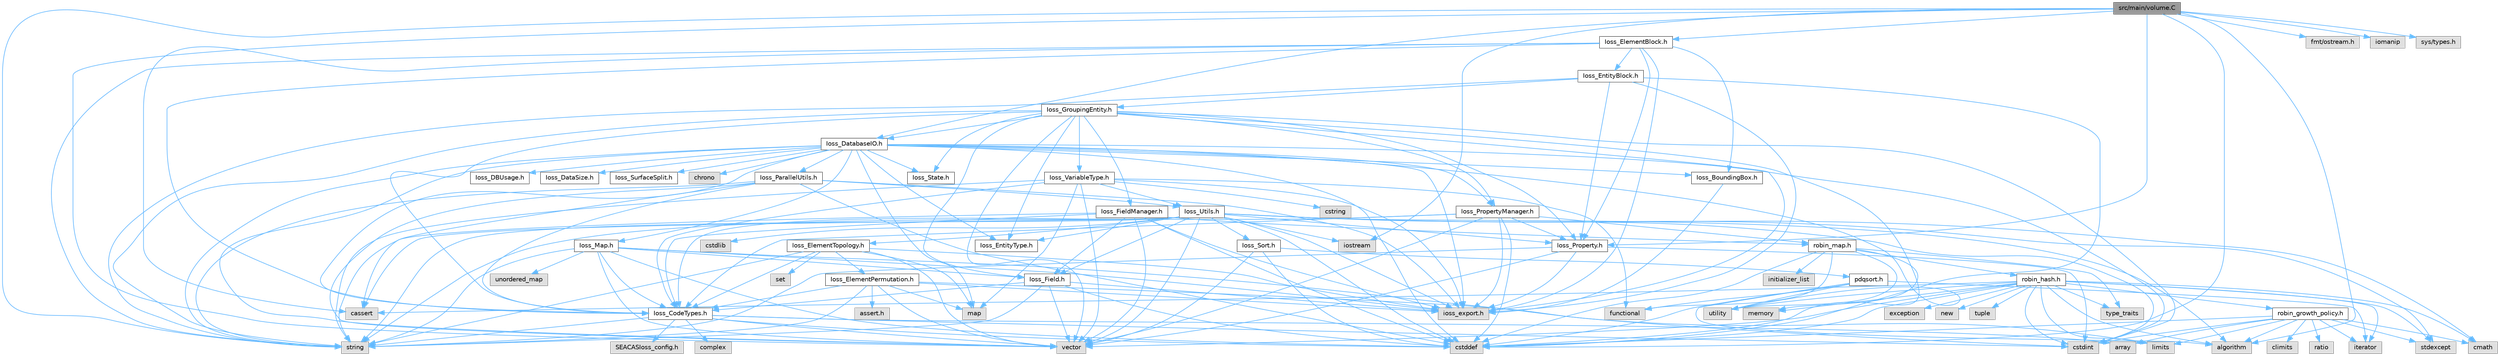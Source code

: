 digraph "src/main/volume.C"
{
 // INTERACTIVE_SVG=YES
 // LATEX_PDF_SIZE
  bgcolor="transparent";
  edge [fontname=Helvetica,fontsize=10,labelfontname=Helvetica,labelfontsize=10];
  node [fontname=Helvetica,fontsize=10,shape=box,height=0.2,width=0.4];
  Node1 [id="Node000001",label="src/main/volume.C",height=0.2,width=0.4,color="gray40", fillcolor="grey60", style="filled", fontcolor="black",tooltip=" "];
  Node1 -> Node2 [id="edge1_Node000001_Node000002",color="steelblue1",style="solid",tooltip=" "];
  Node2 [id="Node000002",label="Ioss_DatabaseIO.h",height=0.2,width=0.4,color="grey40", fillcolor="white", style="filled",URL="$Ioss__DatabaseIO_8h.html",tooltip=" "];
  Node2 -> Node3 [id="edge2_Node000002_Node000003",color="steelblue1",style="solid",tooltip=" "];
  Node3 [id="Node000003",label="ioss_export.h",height=0.2,width=0.4,color="grey60", fillcolor="#E0E0E0", style="filled",tooltip=" "];
  Node2 -> Node4 [id="edge3_Node000002_Node000004",color="steelblue1",style="solid",tooltip=" "];
  Node4 [id="Node000004",label="Ioss_BoundingBox.h",height=0.2,width=0.4,color="grey40", fillcolor="white", style="filled",URL="$Ioss__BoundingBox_8h.html",tooltip=" "];
  Node4 -> Node3 [id="edge4_Node000004_Node000003",color="steelblue1",style="solid",tooltip=" "];
  Node2 -> Node5 [id="edge5_Node000002_Node000005",color="steelblue1",style="solid",tooltip=" "];
  Node5 [id="Node000005",label="Ioss_CodeTypes.h",height=0.2,width=0.4,color="grey40", fillcolor="white", style="filled",URL="$Ioss__CodeTypes_8h.html",tooltip=" "];
  Node5 -> Node6 [id="edge6_Node000005_Node000006",color="steelblue1",style="solid",tooltip=" "];
  Node6 [id="Node000006",label="array",height=0.2,width=0.4,color="grey60", fillcolor="#E0E0E0", style="filled",tooltip=" "];
  Node5 -> Node7 [id="edge7_Node000005_Node000007",color="steelblue1",style="solid",tooltip=" "];
  Node7 [id="Node000007",label="cstddef",height=0.2,width=0.4,color="grey60", fillcolor="#E0E0E0", style="filled",tooltip=" "];
  Node5 -> Node8 [id="edge8_Node000005_Node000008",color="steelblue1",style="solid",tooltip=" "];
  Node8 [id="Node000008",label="cstdint",height=0.2,width=0.4,color="grey60", fillcolor="#E0E0E0", style="filled",tooltip=" "];
  Node5 -> Node9 [id="edge9_Node000005_Node000009",color="steelblue1",style="solid",tooltip=" "];
  Node9 [id="Node000009",label="string",height=0.2,width=0.4,color="grey60", fillcolor="#E0E0E0", style="filled",tooltip=" "];
  Node5 -> Node10 [id="edge10_Node000005_Node000010",color="steelblue1",style="solid",tooltip=" "];
  Node10 [id="Node000010",label="vector",height=0.2,width=0.4,color="grey60", fillcolor="#E0E0E0", style="filled",tooltip=" "];
  Node5 -> Node11 [id="edge11_Node000005_Node000011",color="steelblue1",style="solid",tooltip=" "];
  Node11 [id="Node000011",label="SEACASIoss_config.h",height=0.2,width=0.4,color="grey60", fillcolor="#E0E0E0", style="filled",tooltip=" "];
  Node5 -> Node12 [id="edge12_Node000005_Node000012",color="steelblue1",style="solid",tooltip=" "];
  Node12 [id="Node000012",label="complex",height=0.2,width=0.4,color="grey60", fillcolor="#E0E0E0", style="filled",tooltip=" "];
  Node2 -> Node13 [id="edge13_Node000002_Node000013",color="steelblue1",style="solid",tooltip=" "];
  Node13 [id="Node000013",label="Ioss_DBUsage.h",height=0.2,width=0.4,color="grey40", fillcolor="white", style="filled",URL="$Ioss__DBUsage_8h.html",tooltip=" "];
  Node2 -> Node14 [id="edge14_Node000002_Node000014",color="steelblue1",style="solid",tooltip=" "];
  Node14 [id="Node000014",label="Ioss_DataSize.h",height=0.2,width=0.4,color="grey40", fillcolor="white", style="filled",URL="$Ioss__DataSize_8h.html",tooltip=" "];
  Node2 -> Node15 [id="edge15_Node000002_Node000015",color="steelblue1",style="solid",tooltip=" "];
  Node15 [id="Node000015",label="Ioss_EntityType.h",height=0.2,width=0.4,color="grey40", fillcolor="white", style="filled",URL="$Ioss__EntityType_8h.html",tooltip=" "];
  Node2 -> Node16 [id="edge16_Node000002_Node000016",color="steelblue1",style="solid",tooltip=" "];
  Node16 [id="Node000016",label="Ioss_Map.h",height=0.2,width=0.4,color="grey40", fillcolor="white", style="filled",URL="$Ioss__Map_8h.html",tooltip=" "];
  Node16 -> Node3 [id="edge17_Node000016_Node000003",color="steelblue1",style="solid",tooltip=" "];
  Node16 -> Node5 [id="edge18_Node000016_Node000005",color="steelblue1",style="solid",tooltip=" "];
  Node16 -> Node17 [id="edge19_Node000016_Node000017",color="steelblue1",style="solid",tooltip=" "];
  Node17 [id="Node000017",label="Ioss_Field.h",height=0.2,width=0.4,color="grey40", fillcolor="white", style="filled",URL="$Ioss__Field_8h.html",tooltip=" "];
  Node17 -> Node3 [id="edge20_Node000017_Node000003",color="steelblue1",style="solid",tooltip=" "];
  Node17 -> Node5 [id="edge21_Node000017_Node000005",color="steelblue1",style="solid",tooltip=" "];
  Node17 -> Node7 [id="edge22_Node000017_Node000007",color="steelblue1",style="solid",tooltip=" "];
  Node17 -> Node9 [id="edge23_Node000017_Node000009",color="steelblue1",style="solid",tooltip=" "];
  Node17 -> Node10 [id="edge24_Node000017_Node000010",color="steelblue1",style="solid",tooltip=" "];
  Node16 -> Node7 [id="edge25_Node000016_Node000007",color="steelblue1",style="solid",tooltip=" "];
  Node16 -> Node8 [id="edge26_Node000016_Node000008",color="steelblue1",style="solid",tooltip=" "];
  Node16 -> Node9 [id="edge27_Node000016_Node000009",color="steelblue1",style="solid",tooltip=" "];
  Node16 -> Node10 [id="edge28_Node000016_Node000010",color="steelblue1",style="solid",tooltip=" "];
  Node16 -> Node18 [id="edge29_Node000016_Node000018",color="steelblue1",style="solid",tooltip=" "];
  Node18 [id="Node000018",label="unordered_map",height=0.2,width=0.4,color="grey60", fillcolor="#E0E0E0", style="filled",tooltip=" "];
  Node2 -> Node19 [id="edge30_Node000002_Node000019",color="steelblue1",style="solid",tooltip=" "];
  Node19 [id="Node000019",label="Ioss_ParallelUtils.h",height=0.2,width=0.4,color="grey40", fillcolor="white", style="filled",URL="$Ioss__ParallelUtils_8h.html",tooltip=" "];
  Node19 -> Node3 [id="edge31_Node000019_Node000003",color="steelblue1",style="solid",tooltip=" "];
  Node19 -> Node5 [id="edge32_Node000019_Node000005",color="steelblue1",style="solid",tooltip=" "];
  Node19 -> Node20 [id="edge33_Node000019_Node000020",color="steelblue1",style="solid",tooltip=" "];
  Node20 [id="Node000020",label="Ioss_Utils.h",height=0.2,width=0.4,color="grey40", fillcolor="white", style="filled",URL="$Ioss__Utils_8h.html",tooltip=" "];
  Node20 -> Node3 [id="edge34_Node000020_Node000003",color="steelblue1",style="solid",tooltip=" "];
  Node20 -> Node5 [id="edge35_Node000020_Node000005",color="steelblue1",style="solid",tooltip=" "];
  Node20 -> Node21 [id="edge36_Node000020_Node000021",color="steelblue1",style="solid",tooltip=" "];
  Node21 [id="Node000021",label="Ioss_ElementTopology.h",height=0.2,width=0.4,color="grey40", fillcolor="white", style="filled",URL="$Ioss__ElementTopology_8h.html",tooltip=" "];
  Node21 -> Node3 [id="edge37_Node000021_Node000003",color="steelblue1",style="solid",tooltip=" "];
  Node21 -> Node5 [id="edge38_Node000021_Node000005",color="steelblue1",style="solid",tooltip=" "];
  Node21 -> Node22 [id="edge39_Node000021_Node000022",color="steelblue1",style="solid",tooltip=" "];
  Node22 [id="Node000022",label="Ioss_ElementPermutation.h",height=0.2,width=0.4,color="grey40", fillcolor="white", style="filled",URL="$Ioss__ElementPermutation_8h.html",tooltip=" "];
  Node22 -> Node3 [id="edge40_Node000022_Node000003",color="steelblue1",style="solid",tooltip=" "];
  Node22 -> Node5 [id="edge41_Node000022_Node000005",color="steelblue1",style="solid",tooltip=" "];
  Node22 -> Node23 [id="edge42_Node000022_Node000023",color="steelblue1",style="solid",tooltip=" "];
  Node23 [id="Node000023",label="assert.h",height=0.2,width=0.4,color="grey60", fillcolor="#E0E0E0", style="filled",tooltip=" "];
  Node22 -> Node24 [id="edge43_Node000022_Node000024",color="steelblue1",style="solid",tooltip=" "];
  Node24 [id="Node000024",label="limits",height=0.2,width=0.4,color="grey60", fillcolor="#E0E0E0", style="filled",tooltip=" "];
  Node22 -> Node25 [id="edge44_Node000022_Node000025",color="steelblue1",style="solid",tooltip=" "];
  Node25 [id="Node000025",label="map",height=0.2,width=0.4,color="grey60", fillcolor="#E0E0E0", style="filled",tooltip=" "];
  Node22 -> Node9 [id="edge45_Node000022_Node000009",color="steelblue1",style="solid",tooltip=" "];
  Node22 -> Node10 [id="edge46_Node000022_Node000010",color="steelblue1",style="solid",tooltip=" "];
  Node21 -> Node25 [id="edge47_Node000021_Node000025",color="steelblue1",style="solid",tooltip=" "];
  Node21 -> Node26 [id="edge48_Node000021_Node000026",color="steelblue1",style="solid",tooltip=" "];
  Node26 [id="Node000026",label="set",height=0.2,width=0.4,color="grey60", fillcolor="#E0E0E0", style="filled",tooltip=" "];
  Node21 -> Node9 [id="edge49_Node000021_Node000009",color="steelblue1",style="solid",tooltip=" "];
  Node21 -> Node10 [id="edge50_Node000021_Node000010",color="steelblue1",style="solid",tooltip=" "];
  Node20 -> Node15 [id="edge51_Node000020_Node000015",color="steelblue1",style="solid",tooltip=" "];
  Node20 -> Node17 [id="edge52_Node000020_Node000017",color="steelblue1",style="solid",tooltip=" "];
  Node20 -> Node27 [id="edge53_Node000020_Node000027",color="steelblue1",style="solid",tooltip=" "];
  Node27 [id="Node000027",label="Ioss_Property.h",height=0.2,width=0.4,color="grey40", fillcolor="white", style="filled",URL="$Ioss__Property_8h.html",tooltip=" "];
  Node27 -> Node3 [id="edge54_Node000027_Node000003",color="steelblue1",style="solid",tooltip=" "];
  Node27 -> Node8 [id="edge55_Node000027_Node000008",color="steelblue1",style="solid",tooltip=" "];
  Node27 -> Node9 [id="edge56_Node000027_Node000009",color="steelblue1",style="solid",tooltip=" "];
  Node27 -> Node10 [id="edge57_Node000027_Node000010",color="steelblue1",style="solid",tooltip=" "];
  Node20 -> Node28 [id="edge58_Node000020_Node000028",color="steelblue1",style="solid",tooltip=" "];
  Node28 [id="Node000028",label="Ioss_Sort.h",height=0.2,width=0.4,color="grey40", fillcolor="white", style="filled",URL="$Ioss__Sort_8h.html",tooltip=" "];
  Node28 -> Node29 [id="edge59_Node000028_Node000029",color="steelblue1",style="solid",tooltip=" "];
  Node29 [id="Node000029",label="pdqsort.h",height=0.2,width=0.4,color="grey40", fillcolor="white", style="filled",URL="$pdqsort_8h.html",tooltip=" "];
  Node29 -> Node30 [id="edge60_Node000029_Node000030",color="steelblue1",style="solid",tooltip=" "];
  Node30 [id="Node000030",label="algorithm",height=0.2,width=0.4,color="grey60", fillcolor="#E0E0E0", style="filled",tooltip=" "];
  Node29 -> Node7 [id="edge61_Node000029_Node000007",color="steelblue1",style="solid",tooltip=" "];
  Node29 -> Node31 [id="edge62_Node000029_Node000031",color="steelblue1",style="solid",tooltip=" "];
  Node31 [id="Node000031",label="functional",height=0.2,width=0.4,color="grey60", fillcolor="#E0E0E0", style="filled",tooltip=" "];
  Node29 -> Node32 [id="edge63_Node000029_Node000032",color="steelblue1",style="solid",tooltip=" "];
  Node32 [id="Node000032",label="iterator",height=0.2,width=0.4,color="grey60", fillcolor="#E0E0E0", style="filled",tooltip=" "];
  Node29 -> Node33 [id="edge64_Node000029_Node000033",color="steelblue1",style="solid",tooltip=" "];
  Node33 [id="Node000033",label="utility",height=0.2,width=0.4,color="grey60", fillcolor="#E0E0E0", style="filled",tooltip=" "];
  Node28 -> Node7 [id="edge65_Node000028_Node000007",color="steelblue1",style="solid",tooltip=" "];
  Node28 -> Node10 [id="edge66_Node000028_Node000010",color="steelblue1",style="solid",tooltip=" "];
  Node20 -> Node30 [id="edge67_Node000020_Node000030",color="steelblue1",style="solid",tooltip=" "];
  Node20 -> Node34 [id="edge68_Node000020_Node000034",color="steelblue1",style="solid",tooltip=" "];
  Node34 [id="Node000034",label="cassert",height=0.2,width=0.4,color="grey60", fillcolor="#E0E0E0", style="filled",tooltip=" "];
  Node20 -> Node35 [id="edge69_Node000020_Node000035",color="steelblue1",style="solid",tooltip=" "];
  Node35 [id="Node000035",label="cmath",height=0.2,width=0.4,color="grey60", fillcolor="#E0E0E0", style="filled",tooltip=" "];
  Node20 -> Node7 [id="edge70_Node000020_Node000007",color="steelblue1",style="solid",tooltip=" "];
  Node20 -> Node8 [id="edge71_Node000020_Node000008",color="steelblue1",style="solid",tooltip=" "];
  Node20 -> Node36 [id="edge72_Node000020_Node000036",color="steelblue1",style="solid",tooltip=" "];
  Node36 [id="Node000036",label="cstdlib",height=0.2,width=0.4,color="grey60", fillcolor="#E0E0E0", style="filled",tooltip=" "];
  Node20 -> Node37 [id="edge73_Node000020_Node000037",color="steelblue1",style="solid",tooltip=" "];
  Node37 [id="Node000037",label="iostream",height=0.2,width=0.4,color="grey60", fillcolor="#E0E0E0", style="filled",tooltip=" "];
  Node20 -> Node38 [id="edge74_Node000020_Node000038",color="steelblue1",style="solid",tooltip=" "];
  Node38 [id="Node000038",label="stdexcept",height=0.2,width=0.4,color="grey60", fillcolor="#E0E0E0", style="filled",tooltip=" "];
  Node20 -> Node9 [id="edge75_Node000020_Node000009",color="steelblue1",style="solid",tooltip=" "];
  Node20 -> Node10 [id="edge76_Node000020_Node000010",color="steelblue1",style="solid",tooltip=" "];
  Node19 -> Node34 [id="edge77_Node000019_Node000034",color="steelblue1",style="solid",tooltip=" "];
  Node19 -> Node7 [id="edge78_Node000019_Node000007",color="steelblue1",style="solid",tooltip=" "];
  Node19 -> Node9 [id="edge79_Node000019_Node000009",color="steelblue1",style="solid",tooltip=" "];
  Node19 -> Node10 [id="edge80_Node000019_Node000010",color="steelblue1",style="solid",tooltip=" "];
  Node2 -> Node39 [id="edge81_Node000002_Node000039",color="steelblue1",style="solid",tooltip=" "];
  Node39 [id="Node000039",label="Ioss_PropertyManager.h",height=0.2,width=0.4,color="grey40", fillcolor="white", style="filled",URL="$Ioss__PropertyManager_8h.html",tooltip=" "];
  Node39 -> Node3 [id="edge82_Node000039_Node000003",color="steelblue1",style="solid",tooltip=" "];
  Node39 -> Node5 [id="edge83_Node000039_Node000005",color="steelblue1",style="solid",tooltip=" "];
  Node39 -> Node27 [id="edge84_Node000039_Node000027",color="steelblue1",style="solid",tooltip=" "];
  Node39 -> Node7 [id="edge85_Node000039_Node000007",color="steelblue1",style="solid",tooltip=" "];
  Node39 -> Node9 [id="edge86_Node000039_Node000009",color="steelblue1",style="solid",tooltip=" "];
  Node39 -> Node10 [id="edge87_Node000039_Node000010",color="steelblue1",style="solid",tooltip=" "];
  Node39 -> Node40 [id="edge88_Node000039_Node000040",color="steelblue1",style="solid",tooltip=" "];
  Node40 [id="Node000040",label="robin_map.h",height=0.2,width=0.4,color="grey40", fillcolor="white", style="filled",URL="$robin__map_8h.html",tooltip=" "];
  Node40 -> Node7 [id="edge89_Node000040_Node000007",color="steelblue1",style="solid",tooltip=" "];
  Node40 -> Node31 [id="edge90_Node000040_Node000031",color="steelblue1",style="solid",tooltip=" "];
  Node40 -> Node41 [id="edge91_Node000040_Node000041",color="steelblue1",style="solid",tooltip=" "];
  Node41 [id="Node000041",label="initializer_list",height=0.2,width=0.4,color="grey60", fillcolor="#E0E0E0", style="filled",tooltip=" "];
  Node40 -> Node42 [id="edge92_Node000040_Node000042",color="steelblue1",style="solid",tooltip=" "];
  Node42 [id="Node000042",label="memory",height=0.2,width=0.4,color="grey60", fillcolor="#E0E0E0", style="filled",tooltip=" "];
  Node40 -> Node43 [id="edge93_Node000040_Node000043",color="steelblue1",style="solid",tooltip=" "];
  Node43 [id="Node000043",label="type_traits",height=0.2,width=0.4,color="grey60", fillcolor="#E0E0E0", style="filled",tooltip=" "];
  Node40 -> Node33 [id="edge94_Node000040_Node000033",color="steelblue1",style="solid",tooltip=" "];
  Node40 -> Node44 [id="edge95_Node000040_Node000044",color="steelblue1",style="solid",tooltip=" "];
  Node44 [id="Node000044",label="robin_hash.h",height=0.2,width=0.4,color="grey40", fillcolor="white", style="filled",URL="$robin__hash_8h.html",tooltip=" "];
  Node44 -> Node30 [id="edge96_Node000044_Node000030",color="steelblue1",style="solid",tooltip=" "];
  Node44 -> Node34 [id="edge97_Node000044_Node000034",color="steelblue1",style="solid",tooltip=" "];
  Node44 -> Node35 [id="edge98_Node000044_Node000035",color="steelblue1",style="solid",tooltip=" "];
  Node44 -> Node7 [id="edge99_Node000044_Node000007",color="steelblue1",style="solid",tooltip=" "];
  Node44 -> Node8 [id="edge100_Node000044_Node000008",color="steelblue1",style="solid",tooltip=" "];
  Node44 -> Node45 [id="edge101_Node000044_Node000045",color="steelblue1",style="solid",tooltip=" "];
  Node45 [id="Node000045",label="exception",height=0.2,width=0.4,color="grey60", fillcolor="#E0E0E0", style="filled",tooltip=" "];
  Node44 -> Node32 [id="edge102_Node000044_Node000032",color="steelblue1",style="solid",tooltip=" "];
  Node44 -> Node24 [id="edge103_Node000044_Node000024",color="steelblue1",style="solid",tooltip=" "];
  Node44 -> Node42 [id="edge104_Node000044_Node000042",color="steelblue1",style="solid",tooltip=" "];
  Node44 -> Node46 [id="edge105_Node000044_Node000046",color="steelblue1",style="solid",tooltip=" "];
  Node46 [id="Node000046",label="new",height=0.2,width=0.4,color="grey60", fillcolor="#E0E0E0", style="filled",tooltip=" "];
  Node44 -> Node38 [id="edge106_Node000044_Node000038",color="steelblue1",style="solid",tooltip=" "];
  Node44 -> Node47 [id="edge107_Node000044_Node000047",color="steelblue1",style="solid",tooltip=" "];
  Node47 [id="Node000047",label="tuple",height=0.2,width=0.4,color="grey60", fillcolor="#E0E0E0", style="filled",tooltip=" "];
  Node44 -> Node43 [id="edge108_Node000044_Node000043",color="steelblue1",style="solid",tooltip=" "];
  Node44 -> Node33 [id="edge109_Node000044_Node000033",color="steelblue1",style="solid",tooltip=" "];
  Node44 -> Node10 [id="edge110_Node000044_Node000010",color="steelblue1",style="solid",tooltip=" "];
  Node44 -> Node48 [id="edge111_Node000044_Node000048",color="steelblue1",style="solid",tooltip=" "];
  Node48 [id="Node000048",label="robin_growth_policy.h",height=0.2,width=0.4,color="grey40", fillcolor="white", style="filled",URL="$robin__growth__policy_8h.html",tooltip=" "];
  Node48 -> Node30 [id="edge112_Node000048_Node000030",color="steelblue1",style="solid",tooltip=" "];
  Node48 -> Node6 [id="edge113_Node000048_Node000006",color="steelblue1",style="solid",tooltip=" "];
  Node48 -> Node49 [id="edge114_Node000048_Node000049",color="steelblue1",style="solid",tooltip=" "];
  Node49 [id="Node000049",label="climits",height=0.2,width=0.4,color="grey60", fillcolor="#E0E0E0", style="filled",tooltip=" "];
  Node48 -> Node35 [id="edge115_Node000048_Node000035",color="steelblue1",style="solid",tooltip=" "];
  Node48 -> Node7 [id="edge116_Node000048_Node000007",color="steelblue1",style="solid",tooltip=" "];
  Node48 -> Node8 [id="edge117_Node000048_Node000008",color="steelblue1",style="solid",tooltip=" "];
  Node48 -> Node32 [id="edge118_Node000048_Node000032",color="steelblue1",style="solid",tooltip=" "];
  Node48 -> Node24 [id="edge119_Node000048_Node000024",color="steelblue1",style="solid",tooltip=" "];
  Node48 -> Node50 [id="edge120_Node000048_Node000050",color="steelblue1",style="solid",tooltip=" "];
  Node50 [id="Node000050",label="ratio",height=0.2,width=0.4,color="grey60", fillcolor="#E0E0E0", style="filled",tooltip=" "];
  Node48 -> Node38 [id="edge121_Node000048_Node000038",color="steelblue1",style="solid",tooltip=" "];
  Node2 -> Node51 [id="edge122_Node000002_Node000051",color="steelblue1",style="solid",tooltip=" "];
  Node51 [id="Node000051",label="Ioss_State.h",height=0.2,width=0.4,color="grey40", fillcolor="white", style="filled",URL="$Ioss__State_8h.html",tooltip=" "];
  Node2 -> Node52 [id="edge123_Node000002_Node000052",color="steelblue1",style="solid",tooltip=" "];
  Node52 [id="Node000052",label="Ioss_SurfaceSplit.h",height=0.2,width=0.4,color="grey40", fillcolor="white", style="filled",URL="$Ioss__SurfaceSplit_8h.html",tooltip=" "];
  Node2 -> Node53 [id="edge124_Node000002_Node000053",color="steelblue1",style="solid",tooltip=" "];
  Node53 [id="Node000053",label="chrono",height=0.2,width=0.4,color="grey60", fillcolor="#E0E0E0", style="filled",tooltip=" "];
  Node2 -> Node7 [id="edge125_Node000002_Node000007",color="steelblue1",style="solid",tooltip=" "];
  Node2 -> Node8 [id="edge126_Node000002_Node000008",color="steelblue1",style="solid",tooltip=" "];
  Node2 -> Node25 [id="edge127_Node000002_Node000025",color="steelblue1",style="solid",tooltip=" "];
  Node2 -> Node9 [id="edge128_Node000002_Node000009",color="steelblue1",style="solid",tooltip=" "];
  Node2 -> Node33 [id="edge129_Node000002_Node000033",color="steelblue1",style="solid",tooltip=" "];
  Node2 -> Node10 [id="edge130_Node000002_Node000010",color="steelblue1",style="solid",tooltip=" "];
  Node1 -> Node54 [id="edge131_Node000001_Node000054",color="steelblue1",style="solid",tooltip=" "];
  Node54 [id="Node000054",label="Ioss_ElementBlock.h",height=0.2,width=0.4,color="grey40", fillcolor="white", style="filled",URL="$Ioss__ElementBlock_8h.html",tooltip=" "];
  Node54 -> Node3 [id="edge132_Node000054_Node000003",color="steelblue1",style="solid",tooltip=" "];
  Node54 -> Node4 [id="edge133_Node000054_Node000004",color="steelblue1",style="solid",tooltip=" "];
  Node54 -> Node5 [id="edge134_Node000054_Node000005",color="steelblue1",style="solid",tooltip=" "];
  Node54 -> Node55 [id="edge135_Node000054_Node000055",color="steelblue1",style="solid",tooltip=" "];
  Node55 [id="Node000055",label="Ioss_EntityBlock.h",height=0.2,width=0.4,color="grey40", fillcolor="white", style="filled",URL="$Ioss__EntityBlock_8h.html",tooltip=" "];
  Node55 -> Node3 [id="edge136_Node000055_Node000003",color="steelblue1",style="solid",tooltip=" "];
  Node55 -> Node56 [id="edge137_Node000055_Node000056",color="steelblue1",style="solid",tooltip=" "];
  Node56 [id="Node000056",label="Ioss_GroupingEntity.h",height=0.2,width=0.4,color="grey40", fillcolor="white", style="filled",URL="$Ioss__GroupingEntity_8h.html",tooltip=" "];
  Node56 -> Node3 [id="edge138_Node000056_Node000003",color="steelblue1",style="solid",tooltip=" "];
  Node56 -> Node5 [id="edge139_Node000056_Node000005",color="steelblue1",style="solid",tooltip=" "];
  Node56 -> Node2 [id="edge140_Node000056_Node000002",color="steelblue1",style="solid",tooltip=" "];
  Node56 -> Node15 [id="edge141_Node000056_Node000015",color="steelblue1",style="solid",tooltip=" "];
  Node56 -> Node17 [id="edge142_Node000056_Node000017",color="steelblue1",style="solid",tooltip=" "];
  Node56 -> Node57 [id="edge143_Node000056_Node000057",color="steelblue1",style="solid",tooltip=" "];
  Node57 [id="Node000057",label="Ioss_FieldManager.h",height=0.2,width=0.4,color="grey40", fillcolor="white", style="filled",URL="$Ioss__FieldManager_8h.html",tooltip=" "];
  Node57 -> Node3 [id="edge144_Node000057_Node000003",color="steelblue1",style="solid",tooltip=" "];
  Node57 -> Node5 [id="edge145_Node000057_Node000005",color="steelblue1",style="solid",tooltip=" "];
  Node57 -> Node17 [id="edge146_Node000057_Node000017",color="steelblue1",style="solid",tooltip=" "];
  Node57 -> Node7 [id="edge147_Node000057_Node000007",color="steelblue1",style="solid",tooltip=" "];
  Node57 -> Node9 [id="edge148_Node000057_Node000009",color="steelblue1",style="solid",tooltip=" "];
  Node57 -> Node10 [id="edge149_Node000057_Node000010",color="steelblue1",style="solid",tooltip=" "];
  Node57 -> Node40 [id="edge150_Node000057_Node000040",color="steelblue1",style="solid",tooltip=" "];
  Node56 -> Node27 [id="edge151_Node000056_Node000027",color="steelblue1",style="solid",tooltip=" "];
  Node56 -> Node39 [id="edge152_Node000056_Node000039",color="steelblue1",style="solid",tooltip=" "];
  Node56 -> Node51 [id="edge153_Node000056_Node000051",color="steelblue1",style="solid",tooltip=" "];
  Node56 -> Node58 [id="edge154_Node000056_Node000058",color="steelblue1",style="solid",tooltip=" "];
  Node58 [id="Node000058",label="Ioss_VariableType.h",height=0.2,width=0.4,color="grey40", fillcolor="white", style="filled",URL="$Ioss__VariableType_8h.html",tooltip=" "];
  Node58 -> Node3 [id="edge155_Node000058_Node000003",color="steelblue1",style="solid",tooltip=" "];
  Node58 -> Node5 [id="edge156_Node000058_Node000005",color="steelblue1",style="solid",tooltip=" "];
  Node58 -> Node20 [id="edge157_Node000058_Node000020",color="steelblue1",style="solid",tooltip=" "];
  Node58 -> Node59 [id="edge158_Node000058_Node000059",color="steelblue1",style="solid",tooltip=" "];
  Node59 [id="Node000059",label="cstring",height=0.2,width=0.4,color="grey60", fillcolor="#E0E0E0", style="filled",tooltip=" "];
  Node58 -> Node31 [id="edge159_Node000058_Node000031",color="steelblue1",style="solid",tooltip=" "];
  Node58 -> Node25 [id="edge160_Node000058_Node000025",color="steelblue1",style="solid",tooltip=" "];
  Node58 -> Node9 [id="edge161_Node000058_Node000009",color="steelblue1",style="solid",tooltip=" "];
  Node58 -> Node10 [id="edge162_Node000058_Node000010",color="steelblue1",style="solid",tooltip=" "];
  Node56 -> Node7 [id="edge163_Node000056_Node000007",color="steelblue1",style="solid",tooltip=" "];
  Node56 -> Node8 [id="edge164_Node000056_Node000008",color="steelblue1",style="solid",tooltip=" "];
  Node56 -> Node9 [id="edge165_Node000056_Node000009",color="steelblue1",style="solid",tooltip=" "];
  Node56 -> Node10 [id="edge166_Node000056_Node000010",color="steelblue1",style="solid",tooltip=" "];
  Node55 -> Node27 [id="edge167_Node000055_Node000027",color="steelblue1",style="solid",tooltip=" "];
  Node55 -> Node7 [id="edge168_Node000055_Node000007",color="steelblue1",style="solid",tooltip=" "];
  Node55 -> Node9 [id="edge169_Node000055_Node000009",color="steelblue1",style="solid",tooltip=" "];
  Node54 -> Node27 [id="edge170_Node000054_Node000027",color="steelblue1",style="solid",tooltip=" "];
  Node54 -> Node34 [id="edge171_Node000054_Node000034",color="steelblue1",style="solid",tooltip=" "];
  Node54 -> Node9 [id="edge172_Node000054_Node000009",color="steelblue1",style="solid",tooltip=" "];
  Node1 -> Node27 [id="edge173_Node000001_Node000027",color="steelblue1",style="solid",tooltip=" "];
  Node1 -> Node30 [id="edge174_Node000001_Node000030",color="steelblue1",style="solid",tooltip=" "];
  Node1 -> Node7 [id="edge175_Node000001_Node000007",color="steelblue1",style="solid",tooltip=" "];
  Node1 -> Node60 [id="edge176_Node000001_Node000060",color="steelblue1",style="solid",tooltip=" "];
  Node60 [id="Node000060",label="fmt/ostream.h",height=0.2,width=0.4,color="grey60", fillcolor="#E0E0E0", style="filled",tooltip=" "];
  Node1 -> Node61 [id="edge177_Node000001_Node000061",color="steelblue1",style="solid",tooltip=" "];
  Node61 [id="Node000061",label="iomanip",height=0.2,width=0.4,color="grey60", fillcolor="#E0E0E0", style="filled",tooltip=" "];
  Node1 -> Node37 [id="edge178_Node000001_Node000037",color="steelblue1",style="solid",tooltip=" "];
  Node1 -> Node9 [id="edge179_Node000001_Node000009",color="steelblue1",style="solid",tooltip=" "];
  Node1 -> Node62 [id="edge180_Node000001_Node000062",color="steelblue1",style="solid",tooltip=" "];
  Node62 [id="Node000062",label="sys/types.h",height=0.2,width=0.4,color="grey60", fillcolor="#E0E0E0", style="filled",tooltip=" "];
  Node1 -> Node10 [id="edge181_Node000001_Node000010",color="steelblue1",style="solid",tooltip=" "];
}
